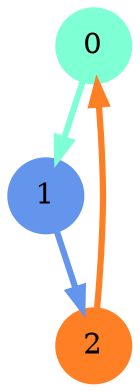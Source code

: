 digraph G {
splines=true;
overlap=scale
0 [pos="10,15!", style=filled,color="aquamarine",shape=circle];
1 [pos="14.3301,7.5!", style=filled,color="cornflowerblue",shape=circle];
2 [pos="5.66987,7.5!", style=filled,color="chocolate1",shape=circle];
0 -> 1 [color=aquamarine,penwidth=3.0];
1 -> 2 [color=cornflowerblue,penwidth=3.0];
2 -> 0 [color=chocolate1,penwidth=3.0];
}